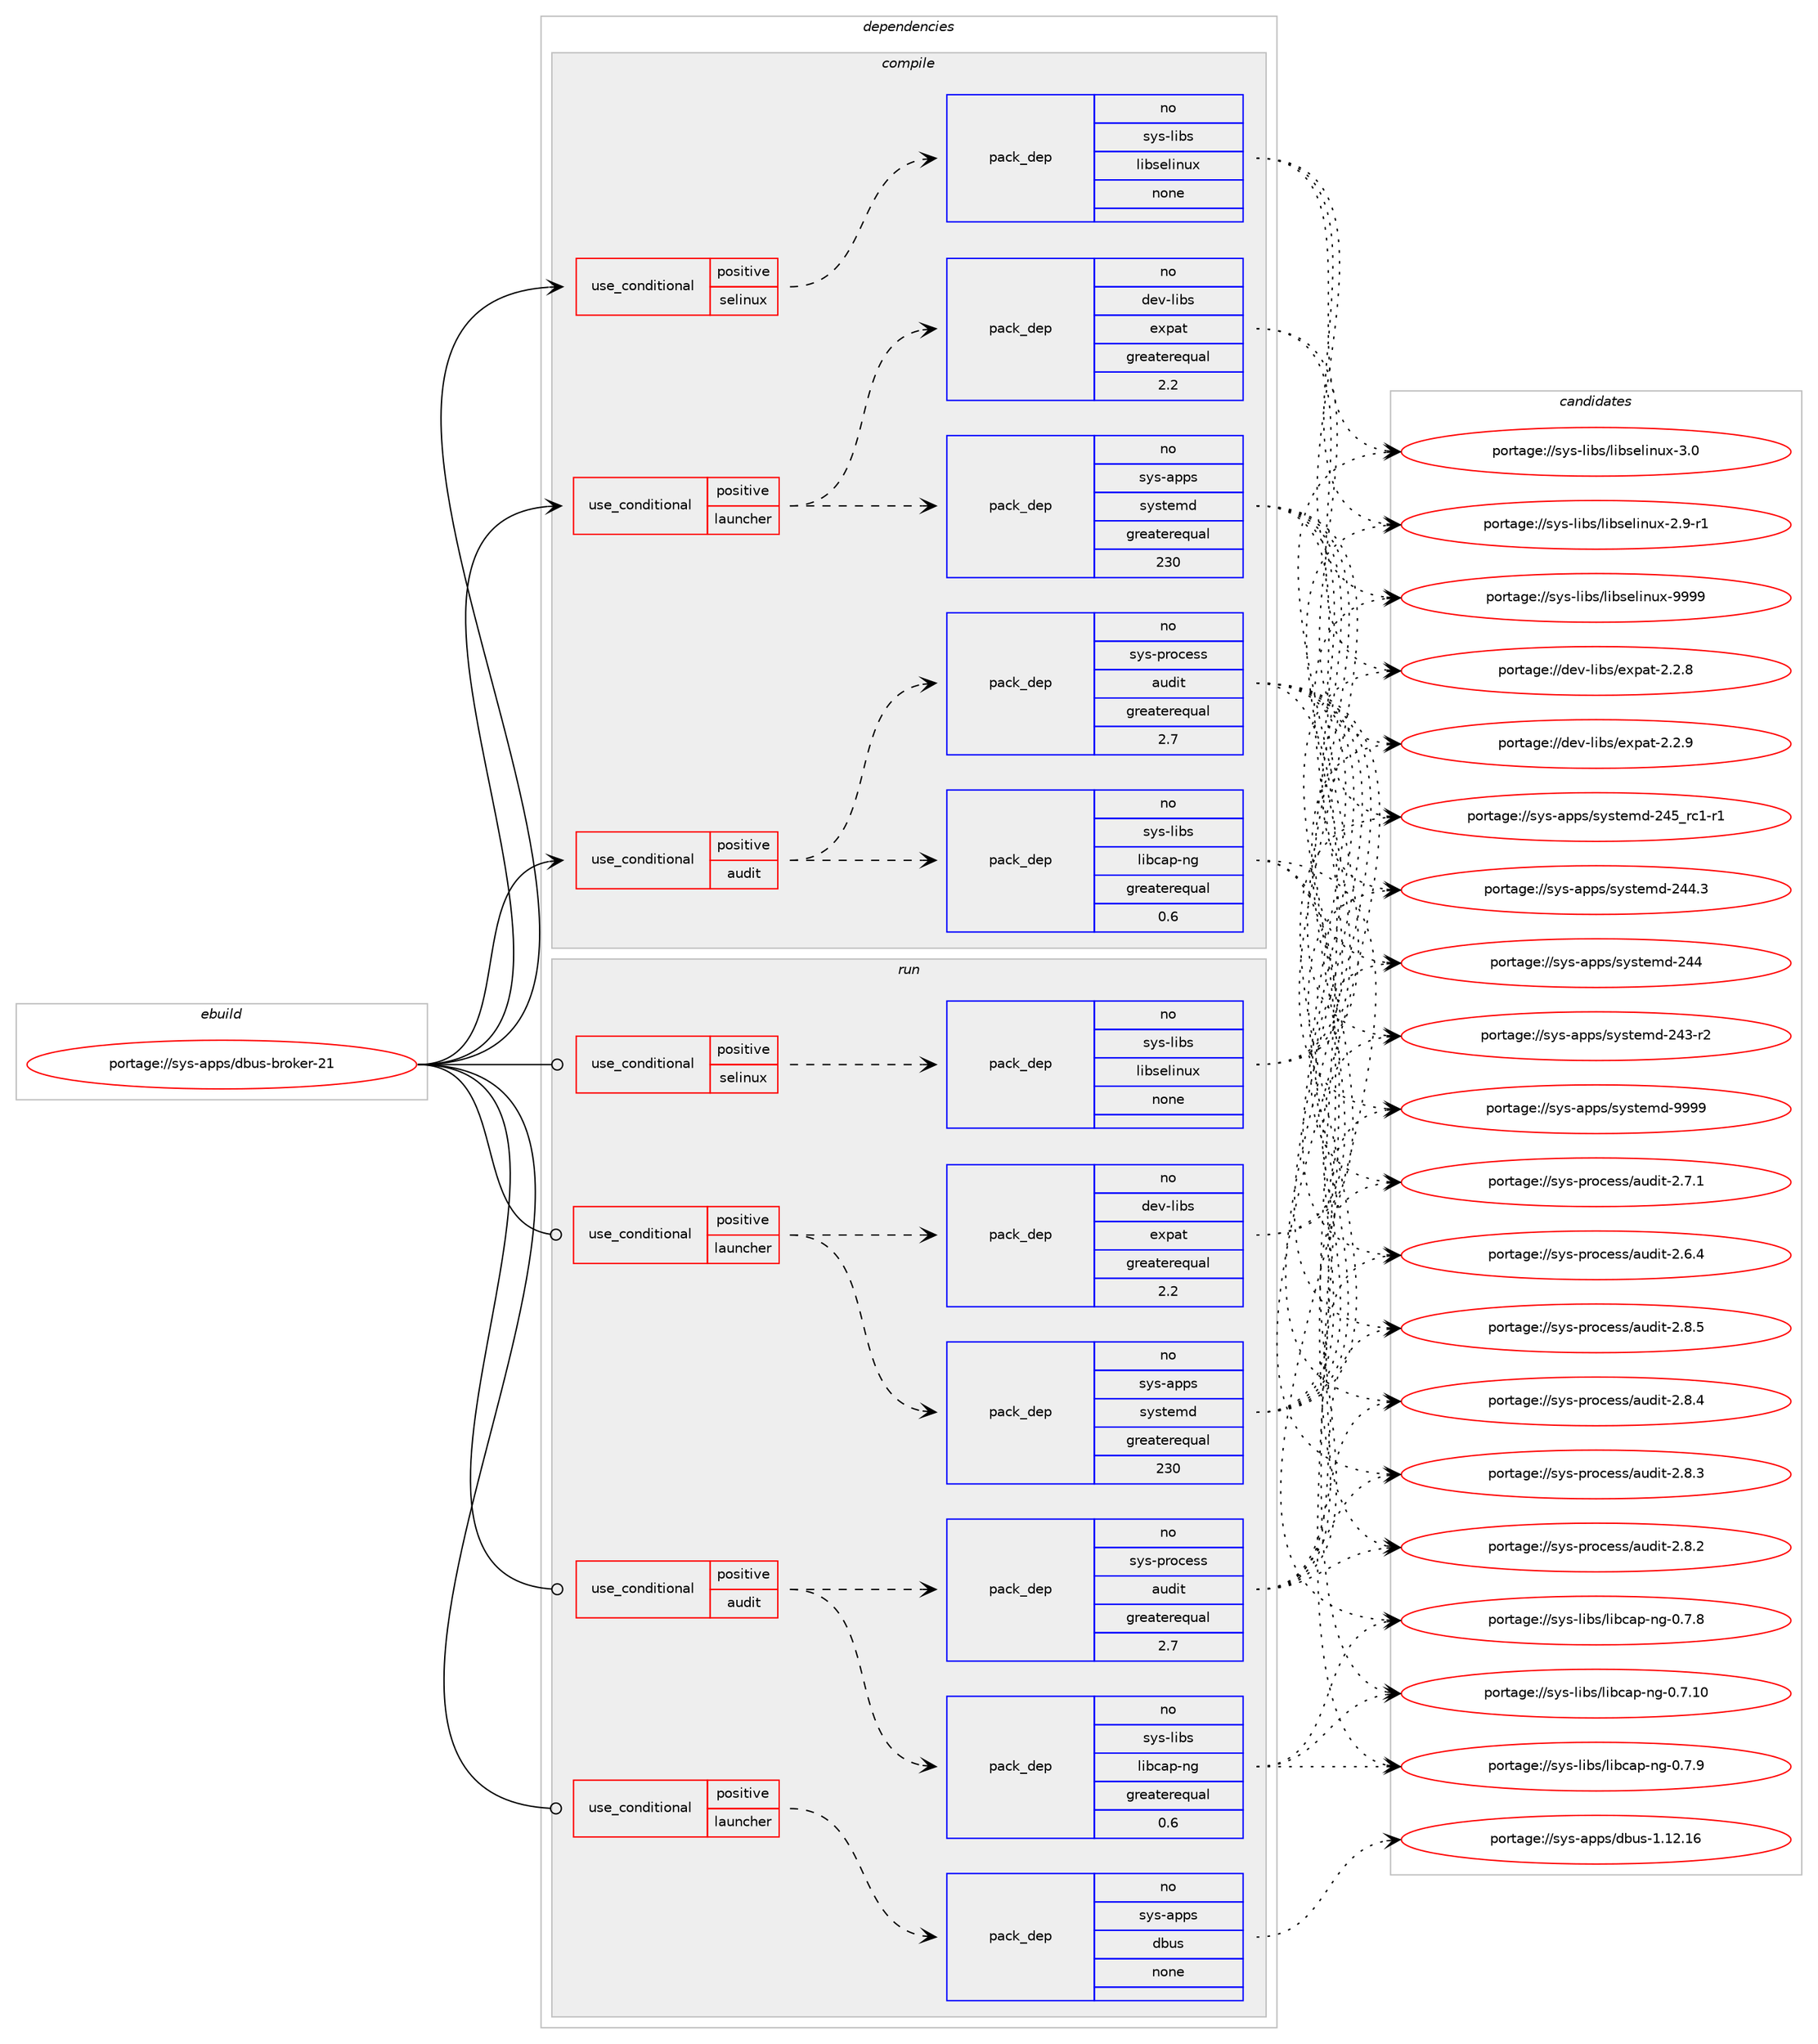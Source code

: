 digraph prolog {

# *************
# Graph options
# *************

newrank=true;
concentrate=true;
compound=true;
graph [rankdir=LR,fontname=Helvetica,fontsize=10,ranksep=1.5];#, ranksep=2.5, nodesep=0.2];
edge  [arrowhead=vee];
node  [fontname=Helvetica,fontsize=10];

# **********
# The ebuild
# **********

subgraph cluster_leftcol {
color=gray;
rank=same;
label=<<i>ebuild</i>>;
id [label="portage://sys-apps/dbus-broker-21", color=red, width=4, href="../sys-apps/dbus-broker-21.svg"];
}

# ****************
# The dependencies
# ****************

subgraph cluster_midcol {
color=gray;
label=<<i>dependencies</i>>;
subgraph cluster_compile {
fillcolor="#eeeeee";
style=filled;
label=<<i>compile</i>>;
subgraph cond13190 {
dependency60389 [label=<<TABLE BORDER="0" CELLBORDER="1" CELLSPACING="0" CELLPADDING="4"><TR><TD ROWSPAN="3" CELLPADDING="10">use_conditional</TD></TR><TR><TD>positive</TD></TR><TR><TD>audit</TD></TR></TABLE>>, shape=none, color=red];
subgraph pack45910 {
dependency60390 [label=<<TABLE BORDER="0" CELLBORDER="1" CELLSPACING="0" CELLPADDING="4" WIDTH="220"><TR><TD ROWSPAN="6" CELLPADDING="30">pack_dep</TD></TR><TR><TD WIDTH="110">no</TD></TR><TR><TD>sys-process</TD></TR><TR><TD>audit</TD></TR><TR><TD>greaterequal</TD></TR><TR><TD>2.7</TD></TR></TABLE>>, shape=none, color=blue];
}
dependency60389:e -> dependency60390:w [weight=20,style="dashed",arrowhead="vee"];
subgraph pack45911 {
dependency60391 [label=<<TABLE BORDER="0" CELLBORDER="1" CELLSPACING="0" CELLPADDING="4" WIDTH="220"><TR><TD ROWSPAN="6" CELLPADDING="30">pack_dep</TD></TR><TR><TD WIDTH="110">no</TD></TR><TR><TD>sys-libs</TD></TR><TR><TD>libcap-ng</TD></TR><TR><TD>greaterequal</TD></TR><TR><TD>0.6</TD></TR></TABLE>>, shape=none, color=blue];
}
dependency60389:e -> dependency60391:w [weight=20,style="dashed",arrowhead="vee"];
}
id:e -> dependency60389:w [weight=20,style="solid",arrowhead="vee"];
subgraph cond13191 {
dependency60392 [label=<<TABLE BORDER="0" CELLBORDER="1" CELLSPACING="0" CELLPADDING="4"><TR><TD ROWSPAN="3" CELLPADDING="10">use_conditional</TD></TR><TR><TD>positive</TD></TR><TR><TD>launcher</TD></TR></TABLE>>, shape=none, color=red];
subgraph pack45912 {
dependency60393 [label=<<TABLE BORDER="0" CELLBORDER="1" CELLSPACING="0" CELLPADDING="4" WIDTH="220"><TR><TD ROWSPAN="6" CELLPADDING="30">pack_dep</TD></TR><TR><TD WIDTH="110">no</TD></TR><TR><TD>dev-libs</TD></TR><TR><TD>expat</TD></TR><TR><TD>greaterequal</TD></TR><TR><TD>2.2</TD></TR></TABLE>>, shape=none, color=blue];
}
dependency60392:e -> dependency60393:w [weight=20,style="dashed",arrowhead="vee"];
subgraph pack45913 {
dependency60394 [label=<<TABLE BORDER="0" CELLBORDER="1" CELLSPACING="0" CELLPADDING="4" WIDTH="220"><TR><TD ROWSPAN="6" CELLPADDING="30">pack_dep</TD></TR><TR><TD WIDTH="110">no</TD></TR><TR><TD>sys-apps</TD></TR><TR><TD>systemd</TD></TR><TR><TD>greaterequal</TD></TR><TR><TD>230</TD></TR></TABLE>>, shape=none, color=blue];
}
dependency60392:e -> dependency60394:w [weight=20,style="dashed",arrowhead="vee"];
}
id:e -> dependency60392:w [weight=20,style="solid",arrowhead="vee"];
subgraph cond13192 {
dependency60395 [label=<<TABLE BORDER="0" CELLBORDER="1" CELLSPACING="0" CELLPADDING="4"><TR><TD ROWSPAN="3" CELLPADDING="10">use_conditional</TD></TR><TR><TD>positive</TD></TR><TR><TD>selinux</TD></TR></TABLE>>, shape=none, color=red];
subgraph pack45914 {
dependency60396 [label=<<TABLE BORDER="0" CELLBORDER="1" CELLSPACING="0" CELLPADDING="4" WIDTH="220"><TR><TD ROWSPAN="6" CELLPADDING="30">pack_dep</TD></TR><TR><TD WIDTH="110">no</TD></TR><TR><TD>sys-libs</TD></TR><TR><TD>libselinux</TD></TR><TR><TD>none</TD></TR><TR><TD></TD></TR></TABLE>>, shape=none, color=blue];
}
dependency60395:e -> dependency60396:w [weight=20,style="dashed",arrowhead="vee"];
}
id:e -> dependency60395:w [weight=20,style="solid",arrowhead="vee"];
}
subgraph cluster_compileandrun {
fillcolor="#eeeeee";
style=filled;
label=<<i>compile and run</i>>;
}
subgraph cluster_run {
fillcolor="#eeeeee";
style=filled;
label=<<i>run</i>>;
subgraph cond13193 {
dependency60397 [label=<<TABLE BORDER="0" CELLBORDER="1" CELLSPACING="0" CELLPADDING="4"><TR><TD ROWSPAN="3" CELLPADDING="10">use_conditional</TD></TR><TR><TD>positive</TD></TR><TR><TD>audit</TD></TR></TABLE>>, shape=none, color=red];
subgraph pack45915 {
dependency60398 [label=<<TABLE BORDER="0" CELLBORDER="1" CELLSPACING="0" CELLPADDING="4" WIDTH="220"><TR><TD ROWSPAN="6" CELLPADDING="30">pack_dep</TD></TR><TR><TD WIDTH="110">no</TD></TR><TR><TD>sys-process</TD></TR><TR><TD>audit</TD></TR><TR><TD>greaterequal</TD></TR><TR><TD>2.7</TD></TR></TABLE>>, shape=none, color=blue];
}
dependency60397:e -> dependency60398:w [weight=20,style="dashed",arrowhead="vee"];
subgraph pack45916 {
dependency60399 [label=<<TABLE BORDER="0" CELLBORDER="1" CELLSPACING="0" CELLPADDING="4" WIDTH="220"><TR><TD ROWSPAN="6" CELLPADDING="30">pack_dep</TD></TR><TR><TD WIDTH="110">no</TD></TR><TR><TD>sys-libs</TD></TR><TR><TD>libcap-ng</TD></TR><TR><TD>greaterequal</TD></TR><TR><TD>0.6</TD></TR></TABLE>>, shape=none, color=blue];
}
dependency60397:e -> dependency60399:w [weight=20,style="dashed",arrowhead="vee"];
}
id:e -> dependency60397:w [weight=20,style="solid",arrowhead="odot"];
subgraph cond13194 {
dependency60400 [label=<<TABLE BORDER="0" CELLBORDER="1" CELLSPACING="0" CELLPADDING="4"><TR><TD ROWSPAN="3" CELLPADDING="10">use_conditional</TD></TR><TR><TD>positive</TD></TR><TR><TD>launcher</TD></TR></TABLE>>, shape=none, color=red];
subgraph pack45917 {
dependency60401 [label=<<TABLE BORDER="0" CELLBORDER="1" CELLSPACING="0" CELLPADDING="4" WIDTH="220"><TR><TD ROWSPAN="6" CELLPADDING="30">pack_dep</TD></TR><TR><TD WIDTH="110">no</TD></TR><TR><TD>dev-libs</TD></TR><TR><TD>expat</TD></TR><TR><TD>greaterequal</TD></TR><TR><TD>2.2</TD></TR></TABLE>>, shape=none, color=blue];
}
dependency60400:e -> dependency60401:w [weight=20,style="dashed",arrowhead="vee"];
subgraph pack45918 {
dependency60402 [label=<<TABLE BORDER="0" CELLBORDER="1" CELLSPACING="0" CELLPADDING="4" WIDTH="220"><TR><TD ROWSPAN="6" CELLPADDING="30">pack_dep</TD></TR><TR><TD WIDTH="110">no</TD></TR><TR><TD>sys-apps</TD></TR><TR><TD>systemd</TD></TR><TR><TD>greaterequal</TD></TR><TR><TD>230</TD></TR></TABLE>>, shape=none, color=blue];
}
dependency60400:e -> dependency60402:w [weight=20,style="dashed",arrowhead="vee"];
}
id:e -> dependency60400:w [weight=20,style="solid",arrowhead="odot"];
subgraph cond13195 {
dependency60403 [label=<<TABLE BORDER="0" CELLBORDER="1" CELLSPACING="0" CELLPADDING="4"><TR><TD ROWSPAN="3" CELLPADDING="10">use_conditional</TD></TR><TR><TD>positive</TD></TR><TR><TD>launcher</TD></TR></TABLE>>, shape=none, color=red];
subgraph pack45919 {
dependency60404 [label=<<TABLE BORDER="0" CELLBORDER="1" CELLSPACING="0" CELLPADDING="4" WIDTH="220"><TR><TD ROWSPAN="6" CELLPADDING="30">pack_dep</TD></TR><TR><TD WIDTH="110">no</TD></TR><TR><TD>sys-apps</TD></TR><TR><TD>dbus</TD></TR><TR><TD>none</TD></TR><TR><TD></TD></TR></TABLE>>, shape=none, color=blue];
}
dependency60403:e -> dependency60404:w [weight=20,style="dashed",arrowhead="vee"];
}
id:e -> dependency60403:w [weight=20,style="solid",arrowhead="odot"];
subgraph cond13196 {
dependency60405 [label=<<TABLE BORDER="0" CELLBORDER="1" CELLSPACING="0" CELLPADDING="4"><TR><TD ROWSPAN="3" CELLPADDING="10">use_conditional</TD></TR><TR><TD>positive</TD></TR><TR><TD>selinux</TD></TR></TABLE>>, shape=none, color=red];
subgraph pack45920 {
dependency60406 [label=<<TABLE BORDER="0" CELLBORDER="1" CELLSPACING="0" CELLPADDING="4" WIDTH="220"><TR><TD ROWSPAN="6" CELLPADDING="30">pack_dep</TD></TR><TR><TD WIDTH="110">no</TD></TR><TR><TD>sys-libs</TD></TR><TR><TD>libselinux</TD></TR><TR><TD>none</TD></TR><TR><TD></TD></TR></TABLE>>, shape=none, color=blue];
}
dependency60405:e -> dependency60406:w [weight=20,style="dashed",arrowhead="vee"];
}
id:e -> dependency60405:w [weight=20,style="solid",arrowhead="odot"];
}
}

# **************
# The candidates
# **************

subgraph cluster_choices {
rank=same;
color=gray;
label=<<i>candidates</i>>;

subgraph choice45910 {
color=black;
nodesep=1;
choice11512111545112114111991011151154797117100105116455046564653 [label="portage://sys-process/audit-2.8.5", color=red, width=4,href="../sys-process/audit-2.8.5.svg"];
choice11512111545112114111991011151154797117100105116455046564652 [label="portage://sys-process/audit-2.8.4", color=red, width=4,href="../sys-process/audit-2.8.4.svg"];
choice11512111545112114111991011151154797117100105116455046564651 [label="portage://sys-process/audit-2.8.3", color=red, width=4,href="../sys-process/audit-2.8.3.svg"];
choice11512111545112114111991011151154797117100105116455046564650 [label="portage://sys-process/audit-2.8.2", color=red, width=4,href="../sys-process/audit-2.8.2.svg"];
choice11512111545112114111991011151154797117100105116455046554649 [label="portage://sys-process/audit-2.7.1", color=red, width=4,href="../sys-process/audit-2.7.1.svg"];
choice11512111545112114111991011151154797117100105116455046544652 [label="portage://sys-process/audit-2.6.4", color=red, width=4,href="../sys-process/audit-2.6.4.svg"];
dependency60390:e -> choice11512111545112114111991011151154797117100105116455046564653:w [style=dotted,weight="100"];
dependency60390:e -> choice11512111545112114111991011151154797117100105116455046564652:w [style=dotted,weight="100"];
dependency60390:e -> choice11512111545112114111991011151154797117100105116455046564651:w [style=dotted,weight="100"];
dependency60390:e -> choice11512111545112114111991011151154797117100105116455046564650:w [style=dotted,weight="100"];
dependency60390:e -> choice11512111545112114111991011151154797117100105116455046554649:w [style=dotted,weight="100"];
dependency60390:e -> choice11512111545112114111991011151154797117100105116455046544652:w [style=dotted,weight="100"];
}
subgraph choice45911 {
color=black;
nodesep=1;
choice11512111545108105981154710810598999711245110103454846554657 [label="portage://sys-libs/libcap-ng-0.7.9", color=red, width=4,href="../sys-libs/libcap-ng-0.7.9.svg"];
choice11512111545108105981154710810598999711245110103454846554656 [label="portage://sys-libs/libcap-ng-0.7.8", color=red, width=4,href="../sys-libs/libcap-ng-0.7.8.svg"];
choice1151211154510810598115471081059899971124511010345484655464948 [label="portage://sys-libs/libcap-ng-0.7.10", color=red, width=4,href="../sys-libs/libcap-ng-0.7.10.svg"];
dependency60391:e -> choice11512111545108105981154710810598999711245110103454846554657:w [style=dotted,weight="100"];
dependency60391:e -> choice11512111545108105981154710810598999711245110103454846554656:w [style=dotted,weight="100"];
dependency60391:e -> choice1151211154510810598115471081059899971124511010345484655464948:w [style=dotted,weight="100"];
}
subgraph choice45912 {
color=black;
nodesep=1;
choice10010111845108105981154710112011297116455046504657 [label="portage://dev-libs/expat-2.2.9", color=red, width=4,href="../dev-libs/expat-2.2.9.svg"];
choice10010111845108105981154710112011297116455046504656 [label="portage://dev-libs/expat-2.2.8", color=red, width=4,href="../dev-libs/expat-2.2.8.svg"];
dependency60393:e -> choice10010111845108105981154710112011297116455046504657:w [style=dotted,weight="100"];
dependency60393:e -> choice10010111845108105981154710112011297116455046504656:w [style=dotted,weight="100"];
}
subgraph choice45913 {
color=black;
nodesep=1;
choice1151211154597112112115471151211151161011091004557575757 [label="portage://sys-apps/systemd-9999", color=red, width=4,href="../sys-apps/systemd-9999.svg"];
choice115121115459711211211547115121115116101109100455052539511499494511449 [label="portage://sys-apps/systemd-245_rc1-r1", color=red, width=4,href="../sys-apps/systemd-245_rc1-r1.svg"];
choice115121115459711211211547115121115116101109100455052524651 [label="portage://sys-apps/systemd-244.3", color=red, width=4,href="../sys-apps/systemd-244.3.svg"];
choice11512111545971121121154711512111511610110910045505252 [label="portage://sys-apps/systemd-244", color=red, width=4,href="../sys-apps/systemd-244.svg"];
choice115121115459711211211547115121115116101109100455052514511450 [label="portage://sys-apps/systemd-243-r2", color=red, width=4,href="../sys-apps/systemd-243-r2.svg"];
dependency60394:e -> choice1151211154597112112115471151211151161011091004557575757:w [style=dotted,weight="100"];
dependency60394:e -> choice115121115459711211211547115121115116101109100455052539511499494511449:w [style=dotted,weight="100"];
dependency60394:e -> choice115121115459711211211547115121115116101109100455052524651:w [style=dotted,weight="100"];
dependency60394:e -> choice11512111545971121121154711512111511610110910045505252:w [style=dotted,weight="100"];
dependency60394:e -> choice115121115459711211211547115121115116101109100455052514511450:w [style=dotted,weight="100"];
}
subgraph choice45914 {
color=black;
nodesep=1;
choice115121115451081059811547108105981151011081051101171204557575757 [label="portage://sys-libs/libselinux-9999", color=red, width=4,href="../sys-libs/libselinux-9999.svg"];
choice1151211154510810598115471081059811510110810511011712045514648 [label="portage://sys-libs/libselinux-3.0", color=red, width=4,href="../sys-libs/libselinux-3.0.svg"];
choice11512111545108105981154710810598115101108105110117120455046574511449 [label="portage://sys-libs/libselinux-2.9-r1", color=red, width=4,href="../sys-libs/libselinux-2.9-r1.svg"];
dependency60396:e -> choice115121115451081059811547108105981151011081051101171204557575757:w [style=dotted,weight="100"];
dependency60396:e -> choice1151211154510810598115471081059811510110810511011712045514648:w [style=dotted,weight="100"];
dependency60396:e -> choice11512111545108105981154710810598115101108105110117120455046574511449:w [style=dotted,weight="100"];
}
subgraph choice45915 {
color=black;
nodesep=1;
choice11512111545112114111991011151154797117100105116455046564653 [label="portage://sys-process/audit-2.8.5", color=red, width=4,href="../sys-process/audit-2.8.5.svg"];
choice11512111545112114111991011151154797117100105116455046564652 [label="portage://sys-process/audit-2.8.4", color=red, width=4,href="../sys-process/audit-2.8.4.svg"];
choice11512111545112114111991011151154797117100105116455046564651 [label="portage://sys-process/audit-2.8.3", color=red, width=4,href="../sys-process/audit-2.8.3.svg"];
choice11512111545112114111991011151154797117100105116455046564650 [label="portage://sys-process/audit-2.8.2", color=red, width=4,href="../sys-process/audit-2.8.2.svg"];
choice11512111545112114111991011151154797117100105116455046554649 [label="portage://sys-process/audit-2.7.1", color=red, width=4,href="../sys-process/audit-2.7.1.svg"];
choice11512111545112114111991011151154797117100105116455046544652 [label="portage://sys-process/audit-2.6.4", color=red, width=4,href="../sys-process/audit-2.6.4.svg"];
dependency60398:e -> choice11512111545112114111991011151154797117100105116455046564653:w [style=dotted,weight="100"];
dependency60398:e -> choice11512111545112114111991011151154797117100105116455046564652:w [style=dotted,weight="100"];
dependency60398:e -> choice11512111545112114111991011151154797117100105116455046564651:w [style=dotted,weight="100"];
dependency60398:e -> choice11512111545112114111991011151154797117100105116455046564650:w [style=dotted,weight="100"];
dependency60398:e -> choice11512111545112114111991011151154797117100105116455046554649:w [style=dotted,weight="100"];
dependency60398:e -> choice11512111545112114111991011151154797117100105116455046544652:w [style=dotted,weight="100"];
}
subgraph choice45916 {
color=black;
nodesep=1;
choice11512111545108105981154710810598999711245110103454846554657 [label="portage://sys-libs/libcap-ng-0.7.9", color=red, width=4,href="../sys-libs/libcap-ng-0.7.9.svg"];
choice11512111545108105981154710810598999711245110103454846554656 [label="portage://sys-libs/libcap-ng-0.7.8", color=red, width=4,href="../sys-libs/libcap-ng-0.7.8.svg"];
choice1151211154510810598115471081059899971124511010345484655464948 [label="portage://sys-libs/libcap-ng-0.7.10", color=red, width=4,href="../sys-libs/libcap-ng-0.7.10.svg"];
dependency60399:e -> choice11512111545108105981154710810598999711245110103454846554657:w [style=dotted,weight="100"];
dependency60399:e -> choice11512111545108105981154710810598999711245110103454846554656:w [style=dotted,weight="100"];
dependency60399:e -> choice1151211154510810598115471081059899971124511010345484655464948:w [style=dotted,weight="100"];
}
subgraph choice45917 {
color=black;
nodesep=1;
choice10010111845108105981154710112011297116455046504657 [label="portage://dev-libs/expat-2.2.9", color=red, width=4,href="../dev-libs/expat-2.2.9.svg"];
choice10010111845108105981154710112011297116455046504656 [label="portage://dev-libs/expat-2.2.8", color=red, width=4,href="../dev-libs/expat-2.2.8.svg"];
dependency60401:e -> choice10010111845108105981154710112011297116455046504657:w [style=dotted,weight="100"];
dependency60401:e -> choice10010111845108105981154710112011297116455046504656:w [style=dotted,weight="100"];
}
subgraph choice45918 {
color=black;
nodesep=1;
choice1151211154597112112115471151211151161011091004557575757 [label="portage://sys-apps/systemd-9999", color=red, width=4,href="../sys-apps/systemd-9999.svg"];
choice115121115459711211211547115121115116101109100455052539511499494511449 [label="portage://sys-apps/systemd-245_rc1-r1", color=red, width=4,href="../sys-apps/systemd-245_rc1-r1.svg"];
choice115121115459711211211547115121115116101109100455052524651 [label="portage://sys-apps/systemd-244.3", color=red, width=4,href="../sys-apps/systemd-244.3.svg"];
choice11512111545971121121154711512111511610110910045505252 [label="portage://sys-apps/systemd-244", color=red, width=4,href="../sys-apps/systemd-244.svg"];
choice115121115459711211211547115121115116101109100455052514511450 [label="portage://sys-apps/systemd-243-r2", color=red, width=4,href="../sys-apps/systemd-243-r2.svg"];
dependency60402:e -> choice1151211154597112112115471151211151161011091004557575757:w [style=dotted,weight="100"];
dependency60402:e -> choice115121115459711211211547115121115116101109100455052539511499494511449:w [style=dotted,weight="100"];
dependency60402:e -> choice115121115459711211211547115121115116101109100455052524651:w [style=dotted,weight="100"];
dependency60402:e -> choice11512111545971121121154711512111511610110910045505252:w [style=dotted,weight="100"];
dependency60402:e -> choice115121115459711211211547115121115116101109100455052514511450:w [style=dotted,weight="100"];
}
subgraph choice45919 {
color=black;
nodesep=1;
choice115121115459711211211547100981171154549464950464954 [label="portage://sys-apps/dbus-1.12.16", color=red, width=4,href="../sys-apps/dbus-1.12.16.svg"];
dependency60404:e -> choice115121115459711211211547100981171154549464950464954:w [style=dotted,weight="100"];
}
subgraph choice45920 {
color=black;
nodesep=1;
choice115121115451081059811547108105981151011081051101171204557575757 [label="portage://sys-libs/libselinux-9999", color=red, width=4,href="../sys-libs/libselinux-9999.svg"];
choice1151211154510810598115471081059811510110810511011712045514648 [label="portage://sys-libs/libselinux-3.0", color=red, width=4,href="../sys-libs/libselinux-3.0.svg"];
choice11512111545108105981154710810598115101108105110117120455046574511449 [label="portage://sys-libs/libselinux-2.9-r1", color=red, width=4,href="../sys-libs/libselinux-2.9-r1.svg"];
dependency60406:e -> choice115121115451081059811547108105981151011081051101171204557575757:w [style=dotted,weight="100"];
dependency60406:e -> choice1151211154510810598115471081059811510110810511011712045514648:w [style=dotted,weight="100"];
dependency60406:e -> choice11512111545108105981154710810598115101108105110117120455046574511449:w [style=dotted,weight="100"];
}
}

}
